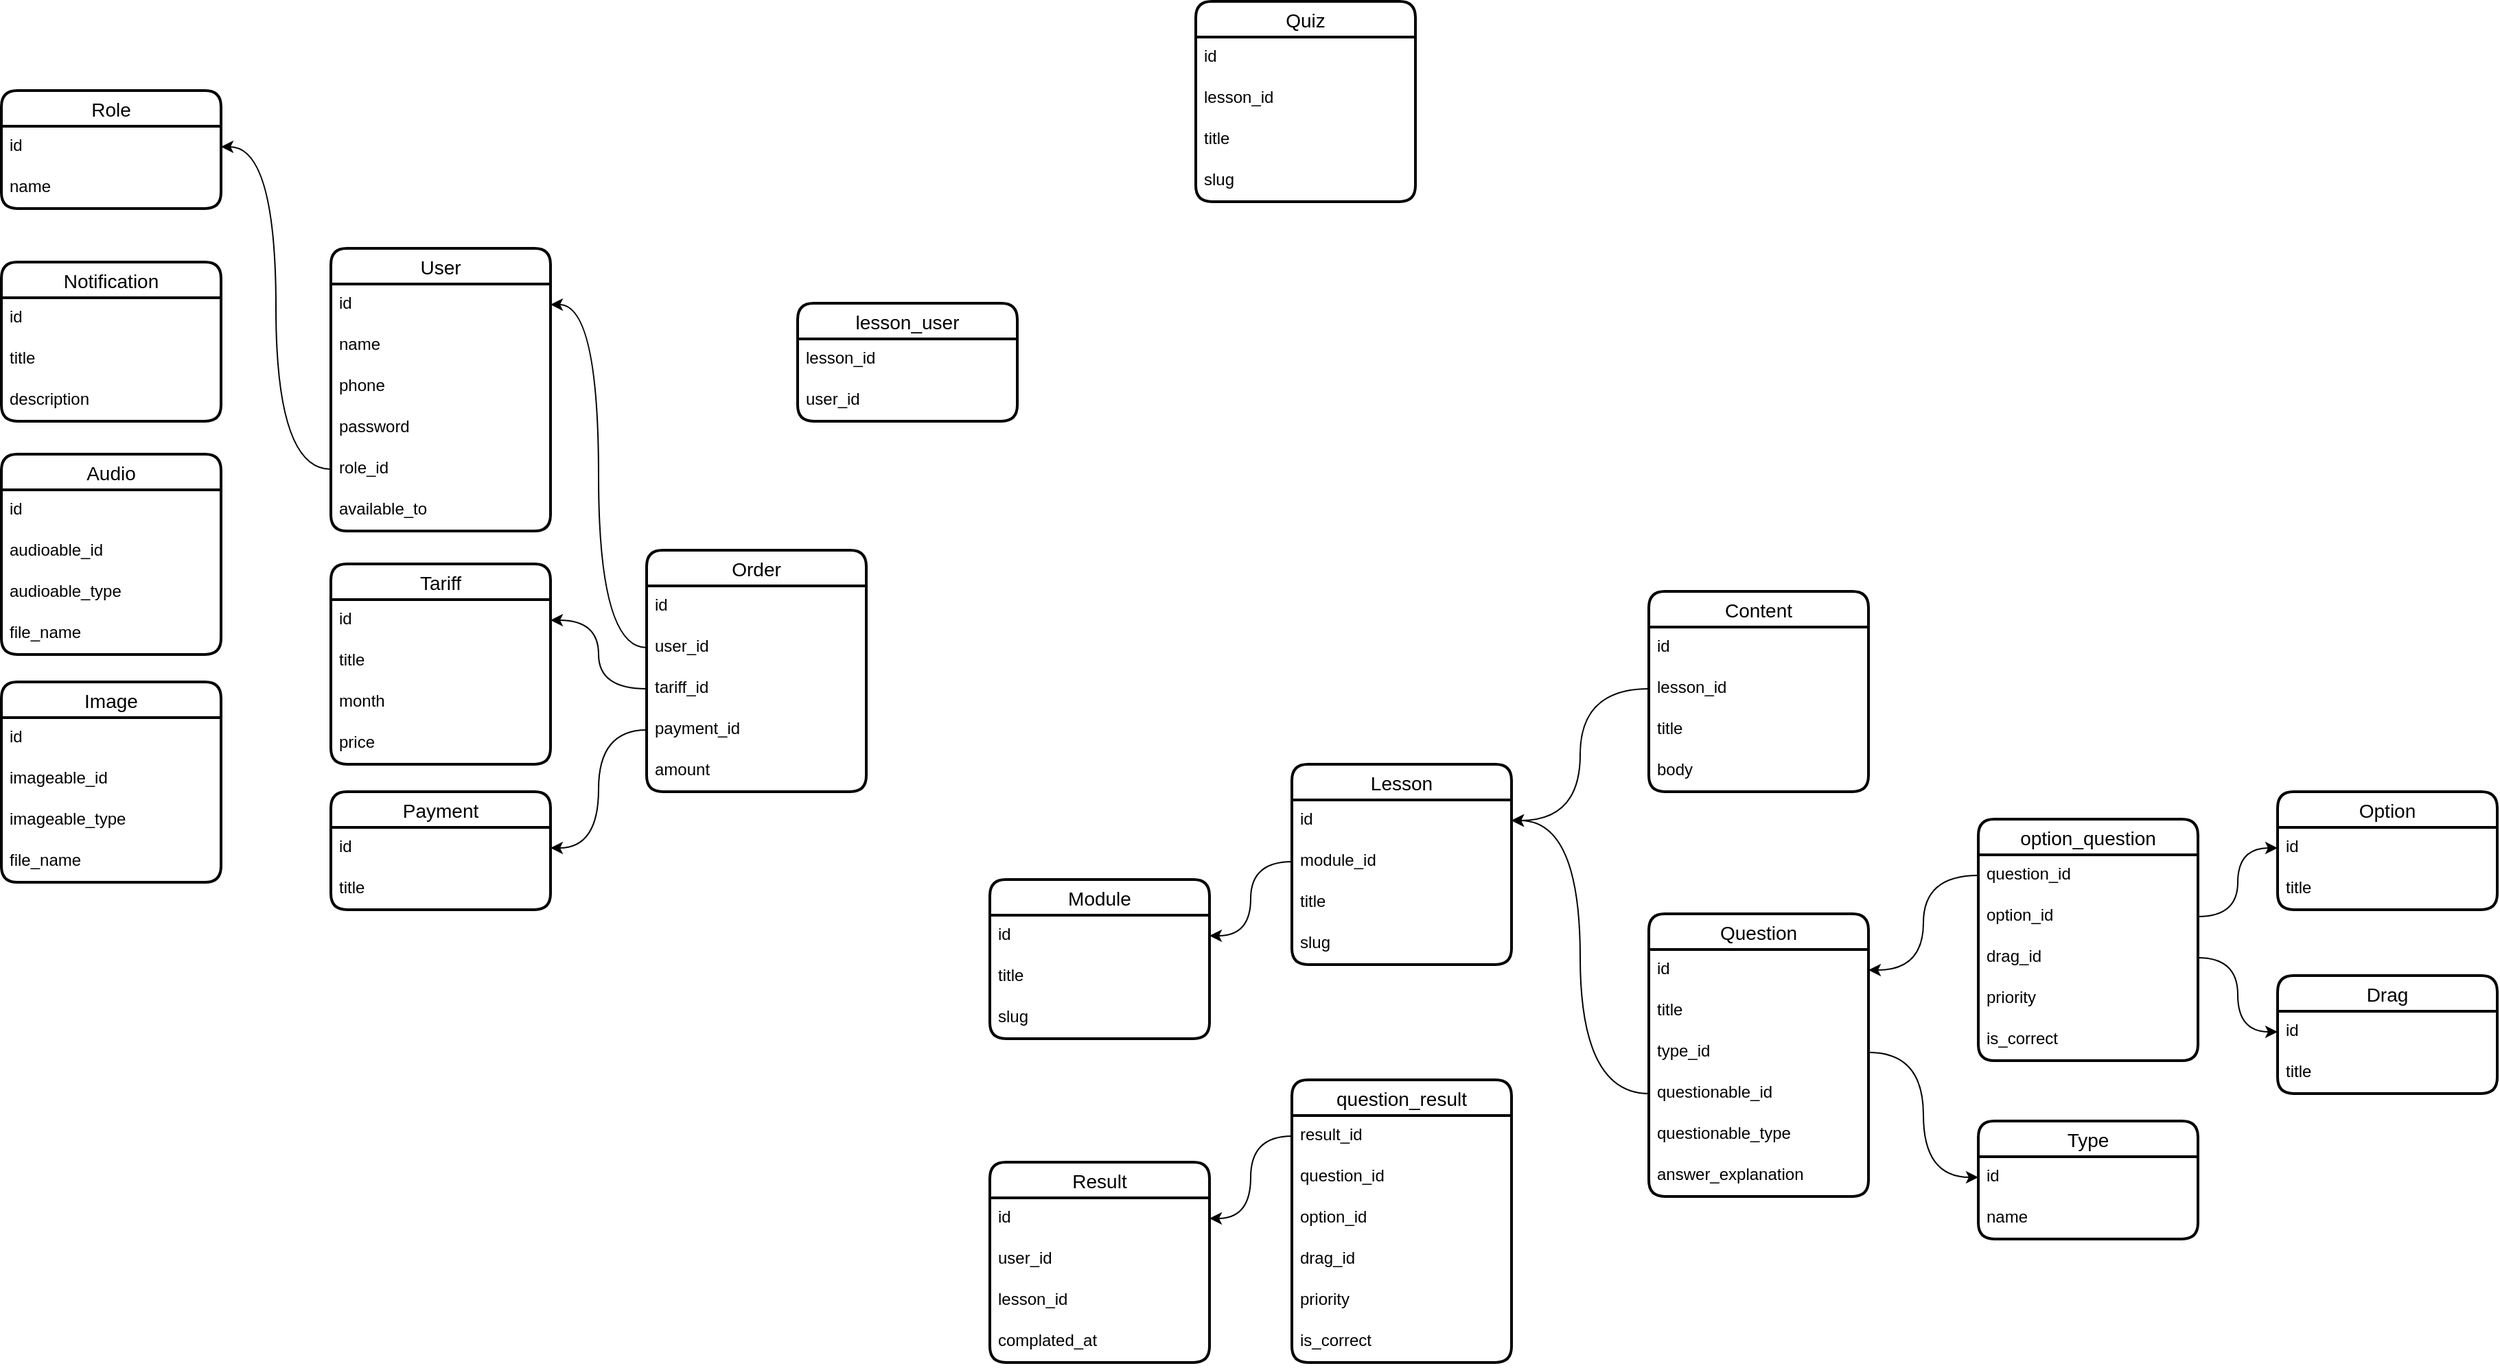 <mxfile version="22.0.4" type="github">
  <diagram name="Страница — 1" id="l952tXTDJv2I5u81VP_P">
    <mxGraphModel dx="1793" dy="938" grid="1" gridSize="10" guides="1" tooltips="1" connect="1" arrows="1" fold="1" page="1" pageScale="1" pageWidth="827" pageHeight="1169" math="0" shadow="0">
      <root>
        <mxCell id="0" />
        <mxCell id="1" parent="0" />
        <mxCell id="5lU2MvCnA9rc4x8VBAlA-1" value="User" style="swimlane;fontStyle=0;childLayout=stackLayout;horizontal=1;startSize=26;horizontalStack=0;resizeParent=1;resizeParentMax=0;resizeLast=0;collapsible=1;marginBottom=0;align=center;fontSize=14;strokeWidth=2;rounded=1;shadow=0;glass=0;swimlaneLine=1;" parent="1" vertex="1">
          <mxGeometry x="290" y="220" width="160" height="206" as="geometry" />
        </mxCell>
        <mxCell id="5lU2MvCnA9rc4x8VBAlA-2" value="id" style="text;strokeColor=none;fillColor=none;spacingLeft=4;spacingRight=4;overflow=hidden;rotatable=0;points=[[0,0.5],[1,0.5]];portConstraint=eastwest;fontSize=12;whiteSpace=wrap;html=1;" parent="5lU2MvCnA9rc4x8VBAlA-1" vertex="1">
          <mxGeometry y="26" width="160" height="30" as="geometry" />
        </mxCell>
        <mxCell id="5lU2MvCnA9rc4x8VBAlA-3" value="name" style="text;strokeColor=none;fillColor=none;spacingLeft=4;spacingRight=4;overflow=hidden;rotatable=0;points=[[0,0.5],[1,0.5]];portConstraint=eastwest;fontSize=12;whiteSpace=wrap;html=1;" parent="5lU2MvCnA9rc4x8VBAlA-1" vertex="1">
          <mxGeometry y="56" width="160" height="30" as="geometry" />
        </mxCell>
        <mxCell id="5lU2MvCnA9rc4x8VBAlA-4" value="phone" style="text;strokeColor=none;fillColor=none;spacingLeft=4;spacingRight=4;overflow=hidden;rotatable=0;points=[[0,0.5],[1,0.5]];portConstraint=eastwest;fontSize=12;whiteSpace=wrap;html=1;" parent="5lU2MvCnA9rc4x8VBAlA-1" vertex="1">
          <mxGeometry y="86" width="160" height="30" as="geometry" />
        </mxCell>
        <mxCell id="5lU2MvCnA9rc4x8VBAlA-5" value="password" style="text;strokeColor=none;fillColor=none;spacingLeft=4;spacingRight=4;overflow=hidden;rotatable=0;points=[[0,0.5],[1,0.5]];portConstraint=eastwest;fontSize=12;whiteSpace=wrap;html=1;" parent="5lU2MvCnA9rc4x8VBAlA-1" vertex="1">
          <mxGeometry y="116" width="160" height="30" as="geometry" />
        </mxCell>
        <mxCell id="VG2_tzrguG1U2oGE5e1O-6" value="role_id" style="text;strokeColor=none;fillColor=none;spacingLeft=4;spacingRight=4;overflow=hidden;rotatable=0;points=[[0,0.5],[1,0.5]];portConstraint=eastwest;fontSize=12;whiteSpace=wrap;html=1;" parent="5lU2MvCnA9rc4x8VBAlA-1" vertex="1">
          <mxGeometry y="146" width="160" height="30" as="geometry" />
        </mxCell>
        <mxCell id="VG2_tzrguG1U2oGE5e1O-20" value="available_to" style="text;strokeColor=none;fillColor=none;spacingLeft=4;spacingRight=4;overflow=hidden;rotatable=0;points=[[0,0.5],[1,0.5]];portConstraint=eastwest;fontSize=12;whiteSpace=wrap;html=1;" parent="5lU2MvCnA9rc4x8VBAlA-1" vertex="1">
          <mxGeometry y="176" width="160" height="30" as="geometry" />
        </mxCell>
        <mxCell id="5lU2MvCnA9rc4x8VBAlA-16" value="Question" style="swimlane;fontStyle=0;childLayout=stackLayout;horizontal=1;startSize=26;horizontalStack=0;resizeParent=1;resizeParentMax=0;resizeLast=0;collapsible=1;marginBottom=0;align=center;fontSize=14;strokeWidth=2;rounded=1;shadow=0;glass=0;swimlaneLine=1;" parent="1" vertex="1">
          <mxGeometry x="1250" y="705" width="160" height="206" as="geometry" />
        </mxCell>
        <mxCell id="5lU2MvCnA9rc4x8VBAlA-17" value="id" style="text;strokeColor=none;fillColor=none;spacingLeft=4;spacingRight=4;overflow=hidden;rotatable=0;points=[[0,0.5],[1,0.5]];portConstraint=eastwest;fontSize=12;whiteSpace=wrap;html=1;" parent="5lU2MvCnA9rc4x8VBAlA-16" vertex="1">
          <mxGeometry y="26" width="160" height="30" as="geometry" />
        </mxCell>
        <mxCell id="5lU2MvCnA9rc4x8VBAlA-18" value="title" style="text;strokeColor=none;fillColor=none;spacingLeft=4;spacingRight=4;overflow=hidden;rotatable=0;points=[[0,0.5],[1,0.5]];portConstraint=eastwest;fontSize=12;whiteSpace=wrap;html=1;" parent="5lU2MvCnA9rc4x8VBAlA-16" vertex="1">
          <mxGeometry y="56" width="160" height="30" as="geometry" />
        </mxCell>
        <mxCell id="5lU2MvCnA9rc4x8VBAlA-31" value="type_id" style="text;strokeColor=none;fillColor=none;spacingLeft=4;spacingRight=4;overflow=hidden;rotatable=0;points=[[0,0.5],[1,0.5]];portConstraint=eastwest;fontSize=12;whiteSpace=wrap;html=1;" parent="5lU2MvCnA9rc4x8VBAlA-16" vertex="1">
          <mxGeometry y="86" width="160" height="30" as="geometry" />
        </mxCell>
        <mxCell id="fqlwbIrNDPJbpzX7PKJO-1" value="questionable_id" style="text;strokeColor=none;fillColor=none;spacingLeft=4;spacingRight=4;overflow=hidden;rotatable=0;points=[[0,0.5],[1,0.5]];portConstraint=eastwest;fontSize=12;whiteSpace=wrap;html=1;" parent="5lU2MvCnA9rc4x8VBAlA-16" vertex="1">
          <mxGeometry y="116" width="160" height="30" as="geometry" />
        </mxCell>
        <mxCell id="VG2_tzrguG1U2oGE5e1O-45" value="questionable_type" style="text;strokeColor=none;fillColor=none;spacingLeft=4;spacingRight=4;overflow=hidden;rotatable=0;points=[[0,0.5],[1,0.5]];portConstraint=eastwest;fontSize=12;whiteSpace=wrap;html=1;" parent="5lU2MvCnA9rc4x8VBAlA-16" vertex="1">
          <mxGeometry y="146" width="160" height="30" as="geometry" />
        </mxCell>
        <mxCell id="rMJ0Lwt7X8XauQgZ4FZR-1" value="answer_explanation" style="text;strokeColor=none;fillColor=none;spacingLeft=4;spacingRight=4;overflow=hidden;rotatable=0;points=[[0,0.5],[1,0.5]];portConstraint=eastwest;fontSize=12;whiteSpace=wrap;html=1;" parent="5lU2MvCnA9rc4x8VBAlA-16" vertex="1">
          <mxGeometry y="176" width="160" height="30" as="geometry" />
        </mxCell>
        <mxCell id="5lU2MvCnA9rc4x8VBAlA-22" value="Option" style="swimlane;fontStyle=0;childLayout=stackLayout;horizontal=1;startSize=26;horizontalStack=0;resizeParent=1;resizeParentMax=0;resizeLast=0;collapsible=1;marginBottom=0;align=center;fontSize=14;strokeWidth=2;rounded=1;shadow=0;glass=0;swimlaneLine=1;" parent="1" vertex="1">
          <mxGeometry x="1708" y="616" width="160" height="86" as="geometry" />
        </mxCell>
        <mxCell id="5lU2MvCnA9rc4x8VBAlA-23" value="id" style="text;strokeColor=none;fillColor=none;spacingLeft=4;spacingRight=4;overflow=hidden;rotatable=0;points=[[0,0.5],[1,0.5]];portConstraint=eastwest;fontSize=12;whiteSpace=wrap;html=1;" parent="5lU2MvCnA9rc4x8VBAlA-22" vertex="1">
          <mxGeometry y="26" width="160" height="30" as="geometry" />
        </mxCell>
        <mxCell id="5lU2MvCnA9rc4x8VBAlA-24" value="title" style="text;strokeColor=none;fillColor=none;spacingLeft=4;spacingRight=4;overflow=hidden;rotatable=0;points=[[0,0.5],[1,0.5]];portConstraint=eastwest;fontSize=12;whiteSpace=wrap;html=1;" parent="5lU2MvCnA9rc4x8VBAlA-22" vertex="1">
          <mxGeometry y="56" width="160" height="30" as="geometry" />
        </mxCell>
        <mxCell id="5lU2MvCnA9rc4x8VBAlA-25" value="option_question" style="swimlane;fontStyle=0;childLayout=stackLayout;horizontal=1;startSize=26;horizontalStack=0;resizeParent=1;resizeParentMax=0;resizeLast=0;collapsible=1;marginBottom=0;align=center;fontSize=14;strokeWidth=2;rounded=1;shadow=0;glass=0;swimlaneLine=1;" parent="1" vertex="1">
          <mxGeometry x="1490" y="636" width="160" height="176" as="geometry" />
        </mxCell>
        <mxCell id="5lU2MvCnA9rc4x8VBAlA-26" value="question_id" style="text;strokeColor=none;fillColor=none;spacingLeft=4;spacingRight=4;overflow=hidden;rotatable=0;points=[[0,0.5],[1,0.5]];portConstraint=eastwest;fontSize=12;whiteSpace=wrap;html=1;" parent="5lU2MvCnA9rc4x8VBAlA-25" vertex="1">
          <mxGeometry y="26" width="160" height="30" as="geometry" />
        </mxCell>
        <mxCell id="5lU2MvCnA9rc4x8VBAlA-27" value="option_id" style="text;strokeColor=none;fillColor=none;spacingLeft=4;spacingRight=4;overflow=hidden;rotatable=0;points=[[0,0.5],[1,0.5]];portConstraint=eastwest;fontSize=12;whiteSpace=wrap;html=1;" parent="5lU2MvCnA9rc4x8VBAlA-25" vertex="1">
          <mxGeometry y="56" width="160" height="30" as="geometry" />
        </mxCell>
        <mxCell id="5lU2MvCnA9rc4x8VBAlA-38" value="drag_id" style="text;strokeColor=none;fillColor=none;spacingLeft=4;spacingRight=4;overflow=hidden;rotatable=0;points=[[0,0.5],[1,0.5]];portConstraint=eastwest;fontSize=12;whiteSpace=wrap;html=1;" parent="5lU2MvCnA9rc4x8VBAlA-25" vertex="1">
          <mxGeometry y="86" width="160" height="30" as="geometry" />
        </mxCell>
        <mxCell id="5lU2MvCnA9rc4x8VBAlA-37" value="priority" style="text;strokeColor=none;fillColor=none;spacingLeft=4;spacingRight=4;overflow=hidden;rotatable=0;points=[[0,0.5],[1,0.5]];portConstraint=eastwest;fontSize=12;whiteSpace=wrap;html=1;" parent="5lU2MvCnA9rc4x8VBAlA-25" vertex="1">
          <mxGeometry y="116" width="160" height="30" as="geometry" />
        </mxCell>
        <mxCell id="5lU2MvCnA9rc4x8VBAlA-28" value="is_correct" style="text;strokeColor=none;fillColor=none;spacingLeft=4;spacingRight=4;overflow=hidden;rotatable=0;points=[[0,0.5],[1,0.5]];portConstraint=eastwest;fontSize=12;whiteSpace=wrap;html=1;" parent="5lU2MvCnA9rc4x8VBAlA-25" vertex="1">
          <mxGeometry y="146" width="160" height="30" as="geometry" />
        </mxCell>
        <mxCell id="5lU2MvCnA9rc4x8VBAlA-29" style="edgeStyle=orthogonalEdgeStyle;rounded=0;orthogonalLoop=1;jettySize=auto;html=1;entryX=1;entryY=0.5;entryDx=0;entryDy=0;curved=1;" parent="1" source="5lU2MvCnA9rc4x8VBAlA-26" target="5lU2MvCnA9rc4x8VBAlA-17" edge="1">
          <mxGeometry relative="1" as="geometry" />
        </mxCell>
        <mxCell id="5lU2MvCnA9rc4x8VBAlA-30" style="edgeStyle=orthogonalEdgeStyle;rounded=0;orthogonalLoop=1;jettySize=auto;html=1;entryX=0;entryY=0.5;entryDx=0;entryDy=0;curved=1;" parent="1" source="5lU2MvCnA9rc4x8VBAlA-27" target="5lU2MvCnA9rc4x8VBAlA-23" edge="1">
          <mxGeometry relative="1" as="geometry" />
        </mxCell>
        <mxCell id="5lU2MvCnA9rc4x8VBAlA-32" value="Type" style="swimlane;fontStyle=0;childLayout=stackLayout;horizontal=1;startSize=26;horizontalStack=0;resizeParent=1;resizeParentMax=0;resizeLast=0;collapsible=1;marginBottom=0;align=center;fontSize=14;strokeWidth=2;rounded=1;shadow=0;glass=0;swimlaneLine=1;" parent="1" vertex="1">
          <mxGeometry x="1490" y="856" width="160" height="86" as="geometry" />
        </mxCell>
        <mxCell id="5lU2MvCnA9rc4x8VBAlA-33" value="id" style="text;strokeColor=none;fillColor=none;spacingLeft=4;spacingRight=4;overflow=hidden;rotatable=0;points=[[0,0.5],[1,0.5]];portConstraint=eastwest;fontSize=12;whiteSpace=wrap;html=1;" parent="5lU2MvCnA9rc4x8VBAlA-32" vertex="1">
          <mxGeometry y="26" width="160" height="30" as="geometry" />
        </mxCell>
        <mxCell id="5lU2MvCnA9rc4x8VBAlA-34" value="name" style="text;strokeColor=none;fillColor=none;spacingLeft=4;spacingRight=4;overflow=hidden;rotatable=0;points=[[0,0.5],[1,0.5]];portConstraint=eastwest;fontSize=12;whiteSpace=wrap;html=1;" parent="5lU2MvCnA9rc4x8VBAlA-32" vertex="1">
          <mxGeometry y="56" width="160" height="30" as="geometry" />
        </mxCell>
        <mxCell id="5lU2MvCnA9rc4x8VBAlA-48" value="Drag" style="swimlane;fontStyle=0;childLayout=stackLayout;horizontal=1;startSize=26;horizontalStack=0;resizeParent=1;resizeParentMax=0;resizeLast=0;collapsible=1;marginBottom=0;align=center;fontSize=14;strokeWidth=2;rounded=1;shadow=0;glass=0;swimlaneLine=1;" parent="1" vertex="1">
          <mxGeometry x="1708" y="750" width="160" height="86" as="geometry" />
        </mxCell>
        <mxCell id="5lU2MvCnA9rc4x8VBAlA-49" value="id" style="text;strokeColor=none;fillColor=none;spacingLeft=4;spacingRight=4;overflow=hidden;rotatable=0;points=[[0,0.5],[1,0.5]];portConstraint=eastwest;fontSize=12;whiteSpace=wrap;html=1;" parent="5lU2MvCnA9rc4x8VBAlA-48" vertex="1">
          <mxGeometry y="26" width="160" height="30" as="geometry" />
        </mxCell>
        <mxCell id="5lU2MvCnA9rc4x8VBAlA-50" value="title" style="text;strokeColor=none;fillColor=none;spacingLeft=4;spacingRight=4;overflow=hidden;rotatable=0;points=[[0,0.5],[1,0.5]];portConstraint=eastwest;fontSize=12;whiteSpace=wrap;html=1;" parent="5lU2MvCnA9rc4x8VBAlA-48" vertex="1">
          <mxGeometry y="56" width="160" height="30" as="geometry" />
        </mxCell>
        <mxCell id="5lU2MvCnA9rc4x8VBAlA-52" style="edgeStyle=orthogonalEdgeStyle;rounded=0;orthogonalLoop=1;jettySize=auto;html=1;entryX=0;entryY=0.5;entryDx=0;entryDy=0;curved=1;" parent="1" source="5lU2MvCnA9rc4x8VBAlA-38" target="5lU2MvCnA9rc4x8VBAlA-49" edge="1">
          <mxGeometry relative="1" as="geometry" />
        </mxCell>
        <mxCell id="5lU2MvCnA9rc4x8VBAlA-53" value="Audio" style="swimlane;fontStyle=0;childLayout=stackLayout;horizontal=1;startSize=26;horizontalStack=0;resizeParent=1;resizeParentMax=0;resizeLast=0;collapsible=1;marginBottom=0;align=center;fontSize=14;strokeWidth=2;rounded=1;shadow=0;glass=0;swimlaneLine=1;" parent="1" vertex="1">
          <mxGeometry x="50" y="370" width="160" height="146" as="geometry" />
        </mxCell>
        <mxCell id="5lU2MvCnA9rc4x8VBAlA-54" value="id" style="text;strokeColor=none;fillColor=none;spacingLeft=4;spacingRight=4;overflow=hidden;rotatable=0;points=[[0,0.5],[1,0.5]];portConstraint=eastwest;fontSize=12;whiteSpace=wrap;html=1;" parent="5lU2MvCnA9rc4x8VBAlA-53" vertex="1">
          <mxGeometry y="26" width="160" height="30" as="geometry" />
        </mxCell>
        <mxCell id="5lU2MvCnA9rc4x8VBAlA-55" value="audioable_id" style="text;strokeColor=none;fillColor=none;spacingLeft=4;spacingRight=4;overflow=hidden;rotatable=0;points=[[0,0.5],[1,0.5]];portConstraint=eastwest;fontSize=12;whiteSpace=wrap;html=1;" parent="5lU2MvCnA9rc4x8VBAlA-53" vertex="1">
          <mxGeometry y="56" width="160" height="30" as="geometry" />
        </mxCell>
        <mxCell id="5lU2MvCnA9rc4x8VBAlA-56" value="audioable_type" style="text;strokeColor=none;fillColor=none;spacingLeft=4;spacingRight=4;overflow=hidden;rotatable=0;points=[[0,0.5],[1,0.5]];portConstraint=eastwest;fontSize=12;whiteSpace=wrap;html=1;" parent="5lU2MvCnA9rc4x8VBAlA-53" vertex="1">
          <mxGeometry y="86" width="160" height="30" as="geometry" />
        </mxCell>
        <mxCell id="5lU2MvCnA9rc4x8VBAlA-57" value="file_name" style="text;strokeColor=none;fillColor=none;spacingLeft=4;spacingRight=4;overflow=hidden;rotatable=0;points=[[0,0.5],[1,0.5]];portConstraint=eastwest;fontSize=12;whiteSpace=wrap;html=1;" parent="5lU2MvCnA9rc4x8VBAlA-53" vertex="1">
          <mxGeometry y="116" width="160" height="30" as="geometry" />
        </mxCell>
        <mxCell id="cyeEAOcGzKLk-wOIlBgN-1" value="Image" style="swimlane;fontStyle=0;childLayout=stackLayout;horizontal=1;startSize=26;horizontalStack=0;resizeParent=1;resizeParentMax=0;resizeLast=0;collapsible=1;marginBottom=0;align=center;fontSize=14;strokeWidth=2;rounded=1;shadow=0;glass=0;swimlaneLine=1;" parent="1" vertex="1">
          <mxGeometry x="50" y="536" width="160" height="146" as="geometry" />
        </mxCell>
        <mxCell id="cyeEAOcGzKLk-wOIlBgN-2" value="id" style="text;strokeColor=none;fillColor=none;spacingLeft=4;spacingRight=4;overflow=hidden;rotatable=0;points=[[0,0.5],[1,0.5]];portConstraint=eastwest;fontSize=12;whiteSpace=wrap;html=1;" parent="cyeEAOcGzKLk-wOIlBgN-1" vertex="1">
          <mxGeometry y="26" width="160" height="30" as="geometry" />
        </mxCell>
        <mxCell id="cyeEAOcGzKLk-wOIlBgN-3" value="imageable_id" style="text;strokeColor=none;fillColor=none;spacingLeft=4;spacingRight=4;overflow=hidden;rotatable=0;points=[[0,0.5],[1,0.5]];portConstraint=eastwest;fontSize=12;whiteSpace=wrap;html=1;" parent="cyeEAOcGzKLk-wOIlBgN-1" vertex="1">
          <mxGeometry y="56" width="160" height="30" as="geometry" />
        </mxCell>
        <mxCell id="cyeEAOcGzKLk-wOIlBgN-4" value="imageable_type" style="text;strokeColor=none;fillColor=none;spacingLeft=4;spacingRight=4;overflow=hidden;rotatable=0;points=[[0,0.5],[1,0.5]];portConstraint=eastwest;fontSize=12;whiteSpace=wrap;html=1;" parent="cyeEAOcGzKLk-wOIlBgN-1" vertex="1">
          <mxGeometry y="86" width="160" height="30" as="geometry" />
        </mxCell>
        <mxCell id="cyeEAOcGzKLk-wOIlBgN-5" value="file_name" style="text;strokeColor=none;fillColor=none;spacingLeft=4;spacingRight=4;overflow=hidden;rotatable=0;points=[[0,0.5],[1,0.5]];portConstraint=eastwest;fontSize=12;whiteSpace=wrap;html=1;" parent="cyeEAOcGzKLk-wOIlBgN-1" vertex="1">
          <mxGeometry y="116" width="160" height="30" as="geometry" />
        </mxCell>
        <mxCell id="cyeEAOcGzKLk-wOIlBgN-6" value="Module" style="swimlane;fontStyle=0;childLayout=stackLayout;horizontal=1;startSize=26;horizontalStack=0;resizeParent=1;resizeParentMax=0;resizeLast=0;collapsible=1;marginBottom=0;align=center;fontSize=14;strokeWidth=2;rounded=1;shadow=0;glass=0;swimlaneLine=1;" parent="1" vertex="1">
          <mxGeometry x="770" y="680" width="160" height="116" as="geometry" />
        </mxCell>
        <mxCell id="cyeEAOcGzKLk-wOIlBgN-7" value="id" style="text;strokeColor=none;fillColor=none;spacingLeft=4;spacingRight=4;overflow=hidden;rotatable=0;points=[[0,0.5],[1,0.5]];portConstraint=eastwest;fontSize=12;whiteSpace=wrap;html=1;" parent="cyeEAOcGzKLk-wOIlBgN-6" vertex="1">
          <mxGeometry y="26" width="160" height="30" as="geometry" />
        </mxCell>
        <mxCell id="cyeEAOcGzKLk-wOIlBgN-8" value="title" style="text;strokeColor=none;fillColor=none;spacingLeft=4;spacingRight=4;overflow=hidden;rotatable=0;points=[[0,0.5],[1,0.5]];portConstraint=eastwest;fontSize=12;whiteSpace=wrap;html=1;" parent="cyeEAOcGzKLk-wOIlBgN-6" vertex="1">
          <mxGeometry y="56" width="160" height="30" as="geometry" />
        </mxCell>
        <mxCell id="VG2_tzrguG1U2oGE5e1O-3" value="slug" style="text;strokeColor=none;fillColor=none;spacingLeft=4;spacingRight=4;overflow=hidden;rotatable=0;points=[[0,0.5],[1,0.5]];portConstraint=eastwest;fontSize=12;whiteSpace=wrap;html=1;" parent="cyeEAOcGzKLk-wOIlBgN-6" vertex="1">
          <mxGeometry y="86" width="160" height="30" as="geometry" />
        </mxCell>
        <mxCell id="cyeEAOcGzKLk-wOIlBgN-17" value="Lesson" style="swimlane;fontStyle=0;childLayout=stackLayout;horizontal=1;startSize=26;horizontalStack=0;resizeParent=1;resizeParentMax=0;resizeLast=0;collapsible=1;marginBottom=0;align=center;fontSize=14;strokeWidth=2;rounded=1;shadow=0;glass=0;swimlaneLine=1;" parent="1" vertex="1">
          <mxGeometry x="990" y="596" width="160" height="146" as="geometry" />
        </mxCell>
        <mxCell id="cyeEAOcGzKLk-wOIlBgN-18" value="id" style="text;strokeColor=none;fillColor=none;spacingLeft=4;spacingRight=4;overflow=hidden;rotatable=0;points=[[0,0.5],[1,0.5]];portConstraint=eastwest;fontSize=12;whiteSpace=wrap;html=1;" parent="cyeEAOcGzKLk-wOIlBgN-17" vertex="1">
          <mxGeometry y="26" width="160" height="30" as="geometry" />
        </mxCell>
        <mxCell id="VG2_tzrguG1U2oGE5e1O-36" value="module_id" style="text;strokeColor=none;fillColor=none;spacingLeft=4;spacingRight=4;overflow=hidden;rotatable=0;points=[[0,0.5],[1,0.5]];portConstraint=eastwest;fontSize=12;whiteSpace=wrap;html=1;" parent="cyeEAOcGzKLk-wOIlBgN-17" vertex="1">
          <mxGeometry y="56" width="160" height="30" as="geometry" />
        </mxCell>
        <mxCell id="cyeEAOcGzKLk-wOIlBgN-20" value="title" style="text;strokeColor=none;fillColor=none;spacingLeft=4;spacingRight=4;overflow=hidden;rotatable=0;points=[[0,0.5],[1,0.5]];portConstraint=eastwest;fontSize=12;whiteSpace=wrap;html=1;" parent="cyeEAOcGzKLk-wOIlBgN-17" vertex="1">
          <mxGeometry y="86" width="160" height="30" as="geometry" />
        </mxCell>
        <mxCell id="VG2_tzrguG1U2oGE5e1O-5" value="slug" style="text;strokeColor=none;fillColor=none;spacingLeft=4;spacingRight=4;overflow=hidden;rotatable=0;points=[[0,0.5],[1,0.5]];portConstraint=eastwest;fontSize=12;whiteSpace=wrap;html=1;" parent="cyeEAOcGzKLk-wOIlBgN-17" vertex="1">
          <mxGeometry y="116" width="160" height="30" as="geometry" />
        </mxCell>
        <mxCell id="cyeEAOcGzKLk-wOIlBgN-28" value="Content" style="swimlane;fontStyle=0;childLayout=stackLayout;horizontal=1;startSize=26;horizontalStack=0;resizeParent=1;resizeParentMax=0;resizeLast=0;collapsible=1;marginBottom=0;align=center;fontSize=14;strokeWidth=2;rounded=1;shadow=0;glass=0;swimlaneLine=1;" parent="1" vertex="1">
          <mxGeometry x="1250" y="470" width="160" height="146" as="geometry" />
        </mxCell>
        <mxCell id="cyeEAOcGzKLk-wOIlBgN-29" value="id" style="text;strokeColor=none;fillColor=none;spacingLeft=4;spacingRight=4;overflow=hidden;rotatable=0;points=[[0,0.5],[1,0.5]];portConstraint=eastwest;fontSize=12;whiteSpace=wrap;html=1;" parent="cyeEAOcGzKLk-wOIlBgN-28" vertex="1">
          <mxGeometry y="26" width="160" height="30" as="geometry" />
        </mxCell>
        <mxCell id="cyeEAOcGzKLk-wOIlBgN-30" value="lesson_id" style="text;strokeColor=none;fillColor=none;spacingLeft=4;spacingRight=4;overflow=hidden;rotatable=0;points=[[0,0.5],[1,0.5]];portConstraint=eastwest;fontSize=12;whiteSpace=wrap;html=1;" parent="cyeEAOcGzKLk-wOIlBgN-28" vertex="1">
          <mxGeometry y="56" width="160" height="30" as="geometry" />
        </mxCell>
        <mxCell id="VG2_tzrguG1U2oGE5e1O-44" value="title" style="text;strokeColor=none;fillColor=none;spacingLeft=4;spacingRight=4;overflow=hidden;rotatable=0;points=[[0,0.5],[1,0.5]];portConstraint=eastwest;fontSize=12;whiteSpace=wrap;html=1;" parent="cyeEAOcGzKLk-wOIlBgN-28" vertex="1">
          <mxGeometry y="86" width="160" height="30" as="geometry" />
        </mxCell>
        <mxCell id="fqlwbIrNDPJbpzX7PKJO-4" value="body" style="text;strokeColor=none;fillColor=none;spacingLeft=4;spacingRight=4;overflow=hidden;rotatable=0;points=[[0,0.5],[1,0.5]];portConstraint=eastwest;fontSize=12;whiteSpace=wrap;html=1;" parent="cyeEAOcGzKLk-wOIlBgN-28" vertex="1">
          <mxGeometry y="116" width="160" height="30" as="geometry" />
        </mxCell>
        <mxCell id="cyeEAOcGzKLk-wOIlBgN-31" style="edgeStyle=orthogonalEdgeStyle;rounded=0;orthogonalLoop=1;jettySize=auto;html=1;entryX=1;entryY=0.5;entryDx=0;entryDy=0;curved=1;" parent="1" source="cyeEAOcGzKLk-wOIlBgN-30" target="cyeEAOcGzKLk-wOIlBgN-18" edge="1">
          <mxGeometry relative="1" as="geometry" />
        </mxCell>
        <mxCell id="cyeEAOcGzKLk-wOIlBgN-32" value="Result" style="swimlane;fontStyle=0;childLayout=stackLayout;horizontal=1;startSize=26;horizontalStack=0;resizeParent=1;resizeParentMax=0;resizeLast=0;collapsible=1;marginBottom=0;align=center;fontSize=14;strokeWidth=2;rounded=1;shadow=0;glass=0;swimlaneLine=1;" parent="1" vertex="1">
          <mxGeometry x="770" y="886" width="160" height="146" as="geometry" />
        </mxCell>
        <mxCell id="cyeEAOcGzKLk-wOIlBgN-33" value="id" style="text;strokeColor=none;fillColor=none;spacingLeft=4;spacingRight=4;overflow=hidden;rotatable=0;points=[[0,0.5],[1,0.5]];portConstraint=eastwest;fontSize=12;whiteSpace=wrap;html=1;" parent="cyeEAOcGzKLk-wOIlBgN-32" vertex="1">
          <mxGeometry y="26" width="160" height="30" as="geometry" />
        </mxCell>
        <mxCell id="cyeEAOcGzKLk-wOIlBgN-34" value="user_id" style="text;strokeColor=none;fillColor=none;spacingLeft=4;spacingRight=4;overflow=hidden;rotatable=0;points=[[0,0.5],[1,0.5]];portConstraint=eastwest;fontSize=12;whiteSpace=wrap;html=1;" parent="cyeEAOcGzKLk-wOIlBgN-32" vertex="1">
          <mxGeometry y="56" width="160" height="30" as="geometry" />
        </mxCell>
        <mxCell id="cyeEAOcGzKLk-wOIlBgN-35" value="lesson_id" style="text;strokeColor=none;fillColor=none;spacingLeft=4;spacingRight=4;overflow=hidden;rotatable=0;points=[[0,0.5],[1,0.5]];portConstraint=eastwest;fontSize=12;whiteSpace=wrap;html=1;" parent="cyeEAOcGzKLk-wOIlBgN-32" vertex="1">
          <mxGeometry y="86" width="160" height="30" as="geometry" />
        </mxCell>
        <mxCell id="VG2_tzrguG1U2oGE5e1O-2" value="complated_at" style="text;strokeColor=none;fillColor=none;spacingLeft=4;spacingRight=4;overflow=hidden;rotatable=0;points=[[0,0.5],[1,0.5]];portConstraint=eastwest;fontSize=12;whiteSpace=wrap;html=1;" parent="cyeEAOcGzKLk-wOIlBgN-32" vertex="1">
          <mxGeometry y="116" width="160" height="30" as="geometry" />
        </mxCell>
        <mxCell id="cyeEAOcGzKLk-wOIlBgN-38" value="question_result" style="swimlane;fontStyle=0;childLayout=stackLayout;horizontal=1;startSize=26;horizontalStack=0;resizeParent=1;resizeParentMax=0;resizeLast=0;collapsible=1;marginBottom=0;align=center;fontSize=14;strokeWidth=2;rounded=1;shadow=0;glass=0;swimlaneLine=1;" parent="1" vertex="1">
          <mxGeometry x="990" y="826" width="160" height="206" as="geometry" />
        </mxCell>
        <mxCell id="cyeEAOcGzKLk-wOIlBgN-40" value="result_id" style="text;strokeColor=none;fillColor=none;spacingLeft=4;spacingRight=4;overflow=hidden;rotatable=0;points=[[0,0.5],[1,0.5]];portConstraint=eastwest;fontSize=12;whiteSpace=wrap;html=1;" parent="cyeEAOcGzKLk-wOIlBgN-38" vertex="1">
          <mxGeometry y="26" width="160" height="30" as="geometry" />
        </mxCell>
        <mxCell id="cyeEAOcGzKLk-wOIlBgN-39" value="question_id" style="text;strokeColor=none;fillColor=none;spacingLeft=4;spacingRight=4;overflow=hidden;rotatable=0;points=[[0,0.5],[1,0.5]];portConstraint=eastwest;fontSize=12;whiteSpace=wrap;html=1;" parent="cyeEAOcGzKLk-wOIlBgN-38" vertex="1">
          <mxGeometry y="56" width="160" height="30" as="geometry" />
        </mxCell>
        <mxCell id="cyeEAOcGzKLk-wOIlBgN-42" value="option_id" style="text;strokeColor=none;fillColor=none;spacingLeft=4;spacingRight=4;overflow=hidden;rotatable=0;points=[[0,0.5],[1,0.5]];portConstraint=eastwest;fontSize=12;whiteSpace=wrap;html=1;" parent="cyeEAOcGzKLk-wOIlBgN-38" vertex="1">
          <mxGeometry y="86" width="160" height="30" as="geometry" />
        </mxCell>
        <mxCell id="cyeEAOcGzKLk-wOIlBgN-43" value="drag_id" style="text;strokeColor=none;fillColor=none;spacingLeft=4;spacingRight=4;overflow=hidden;rotatable=0;points=[[0,0.5],[1,0.5]];portConstraint=eastwest;fontSize=12;whiteSpace=wrap;html=1;" parent="cyeEAOcGzKLk-wOIlBgN-38" vertex="1">
          <mxGeometry y="116" width="160" height="30" as="geometry" />
        </mxCell>
        <mxCell id="cyeEAOcGzKLk-wOIlBgN-44" value="priority" style="text;strokeColor=none;fillColor=none;spacingLeft=4;spacingRight=4;overflow=hidden;rotatable=0;points=[[0,0.5],[1,0.5]];portConstraint=eastwest;fontSize=12;whiteSpace=wrap;html=1;" parent="cyeEAOcGzKLk-wOIlBgN-38" vertex="1">
          <mxGeometry y="146" width="160" height="30" as="geometry" />
        </mxCell>
        <mxCell id="cyeEAOcGzKLk-wOIlBgN-45" value="is_correct" style="text;strokeColor=none;fillColor=none;spacingLeft=4;spacingRight=4;overflow=hidden;rotatable=0;points=[[0,0.5],[1,0.5]];portConstraint=eastwest;fontSize=12;whiteSpace=wrap;html=1;" parent="cyeEAOcGzKLk-wOIlBgN-38" vertex="1">
          <mxGeometry y="176" width="160" height="30" as="geometry" />
        </mxCell>
        <mxCell id="cyeEAOcGzKLk-wOIlBgN-41" style="edgeStyle=orthogonalEdgeStyle;rounded=0;orthogonalLoop=1;jettySize=auto;html=1;entryX=1;entryY=0.5;entryDx=0;entryDy=0;curved=1;" parent="1" source="cyeEAOcGzKLk-wOIlBgN-40" target="cyeEAOcGzKLk-wOIlBgN-33" edge="1">
          <mxGeometry relative="1" as="geometry" />
        </mxCell>
        <mxCell id="cyeEAOcGzKLk-wOIlBgN-50" value="Tariff" style="swimlane;fontStyle=0;childLayout=stackLayout;horizontal=1;startSize=26;horizontalStack=0;resizeParent=1;resizeParentMax=0;resizeLast=0;collapsible=1;marginBottom=0;align=center;fontSize=14;strokeWidth=2;rounded=1;shadow=0;glass=0;swimlaneLine=1;" parent="1" vertex="1">
          <mxGeometry x="290" y="450" width="160" height="146" as="geometry" />
        </mxCell>
        <mxCell id="cyeEAOcGzKLk-wOIlBgN-51" value="id" style="text;strokeColor=none;fillColor=none;spacingLeft=4;spacingRight=4;overflow=hidden;rotatable=0;points=[[0,0.5],[1,0.5]];portConstraint=eastwest;fontSize=12;whiteSpace=wrap;html=1;" parent="cyeEAOcGzKLk-wOIlBgN-50" vertex="1">
          <mxGeometry y="26" width="160" height="30" as="geometry" />
        </mxCell>
        <mxCell id="cyeEAOcGzKLk-wOIlBgN-52" value="title" style="text;strokeColor=none;fillColor=none;spacingLeft=4;spacingRight=4;overflow=hidden;rotatable=0;points=[[0,0.5],[1,0.5]];portConstraint=eastwest;fontSize=12;whiteSpace=wrap;html=1;" parent="cyeEAOcGzKLk-wOIlBgN-50" vertex="1">
          <mxGeometry y="56" width="160" height="30" as="geometry" />
        </mxCell>
        <mxCell id="cyeEAOcGzKLk-wOIlBgN-56" value="month" style="text;strokeColor=none;fillColor=none;spacingLeft=4;spacingRight=4;overflow=hidden;rotatable=0;points=[[0,0.5],[1,0.5]];portConstraint=eastwest;fontSize=12;whiteSpace=wrap;html=1;" parent="cyeEAOcGzKLk-wOIlBgN-50" vertex="1">
          <mxGeometry y="86" width="160" height="30" as="geometry" />
        </mxCell>
        <mxCell id="cyeEAOcGzKLk-wOIlBgN-54" value="price" style="text;strokeColor=none;fillColor=none;spacingLeft=4;spacingRight=4;overflow=hidden;rotatable=0;points=[[0,0.5],[1,0.5]];portConstraint=eastwest;fontSize=12;whiteSpace=wrap;html=1;" parent="cyeEAOcGzKLk-wOIlBgN-50" vertex="1">
          <mxGeometry y="116" width="160" height="30" as="geometry" />
        </mxCell>
        <mxCell id="cyeEAOcGzKLk-wOIlBgN-57" value="Order" style="swimlane;fontStyle=0;childLayout=stackLayout;horizontal=1;startSize=26;horizontalStack=0;resizeParent=1;resizeParentMax=0;resizeLast=0;collapsible=1;marginBottom=0;align=center;fontSize=14;strokeWidth=2;rounded=1;shadow=0;glass=0;swimlaneLine=1;" parent="1" vertex="1">
          <mxGeometry x="520" y="440" width="160" height="176" as="geometry" />
        </mxCell>
        <mxCell id="cyeEAOcGzKLk-wOIlBgN-58" value="id" style="text;strokeColor=none;fillColor=none;spacingLeft=4;spacingRight=4;overflow=hidden;rotatable=0;points=[[0,0.5],[1,0.5]];portConstraint=eastwest;fontSize=12;whiteSpace=wrap;html=1;" parent="cyeEAOcGzKLk-wOIlBgN-57" vertex="1">
          <mxGeometry y="26" width="160" height="30" as="geometry" />
        </mxCell>
        <mxCell id="cyeEAOcGzKLk-wOIlBgN-59" value="user_id" style="text;strokeColor=none;fillColor=none;spacingLeft=4;spacingRight=4;overflow=hidden;rotatable=0;points=[[0,0.5],[1,0.5]];portConstraint=eastwest;fontSize=12;whiteSpace=wrap;html=1;" parent="cyeEAOcGzKLk-wOIlBgN-57" vertex="1">
          <mxGeometry y="56" width="160" height="30" as="geometry" />
        </mxCell>
        <mxCell id="cyeEAOcGzKLk-wOIlBgN-60" value="tariff_id" style="text;strokeColor=none;fillColor=none;spacingLeft=4;spacingRight=4;overflow=hidden;rotatable=0;points=[[0,0.5],[1,0.5]];portConstraint=eastwest;fontSize=12;whiteSpace=wrap;html=1;" parent="cyeEAOcGzKLk-wOIlBgN-57" vertex="1">
          <mxGeometry y="86" width="160" height="30" as="geometry" />
        </mxCell>
        <mxCell id="cyeEAOcGzKLk-wOIlBgN-72" value="payment_id" style="text;strokeColor=none;fillColor=none;spacingLeft=4;spacingRight=4;overflow=hidden;rotatable=0;points=[[0,0.5],[1,0.5]];portConstraint=eastwest;fontSize=12;whiteSpace=wrap;html=1;" parent="cyeEAOcGzKLk-wOIlBgN-57" vertex="1">
          <mxGeometry y="116" width="160" height="30" as="geometry" />
        </mxCell>
        <mxCell id="cyeEAOcGzKLk-wOIlBgN-61" value="amount" style="text;strokeColor=none;fillColor=none;spacingLeft=4;spacingRight=4;overflow=hidden;rotatable=0;points=[[0,0.5],[1,0.5]];portConstraint=eastwest;fontSize=12;whiteSpace=wrap;html=1;" parent="cyeEAOcGzKLk-wOIlBgN-57" vertex="1">
          <mxGeometry y="146" width="160" height="30" as="geometry" />
        </mxCell>
        <mxCell id="cyeEAOcGzKLk-wOIlBgN-67" value="Payment" style="swimlane;fontStyle=0;childLayout=stackLayout;horizontal=1;startSize=26;horizontalStack=0;resizeParent=1;resizeParentMax=0;resizeLast=0;collapsible=1;marginBottom=0;align=center;fontSize=14;strokeWidth=2;rounded=1;shadow=0;glass=0;swimlaneLine=1;" parent="1" vertex="1">
          <mxGeometry x="290" y="616" width="160" height="86" as="geometry" />
        </mxCell>
        <mxCell id="cyeEAOcGzKLk-wOIlBgN-68" value="id" style="text;strokeColor=none;fillColor=none;spacingLeft=4;spacingRight=4;overflow=hidden;rotatable=0;points=[[0,0.5],[1,0.5]];portConstraint=eastwest;fontSize=12;whiteSpace=wrap;html=1;" parent="cyeEAOcGzKLk-wOIlBgN-67" vertex="1">
          <mxGeometry y="26" width="160" height="30" as="geometry" />
        </mxCell>
        <mxCell id="cyeEAOcGzKLk-wOIlBgN-69" value="title" style="text;strokeColor=none;fillColor=none;spacingLeft=4;spacingRight=4;overflow=hidden;rotatable=0;points=[[0,0.5],[1,0.5]];portConstraint=eastwest;fontSize=12;whiteSpace=wrap;html=1;" parent="cyeEAOcGzKLk-wOIlBgN-67" vertex="1">
          <mxGeometry y="56" width="160" height="30" as="geometry" />
        </mxCell>
        <mxCell id="fqlwbIrNDPJbpzX7PKJO-3" style="edgeStyle=orthogonalEdgeStyle;rounded=0;orthogonalLoop=1;jettySize=auto;html=1;entryX=0;entryY=0.5;entryDx=0;entryDy=0;curved=1;" parent="1" source="5lU2MvCnA9rc4x8VBAlA-31" target="5lU2MvCnA9rc4x8VBAlA-33" edge="1">
          <mxGeometry relative="1" as="geometry" />
        </mxCell>
        <mxCell id="rMJ0Lwt7X8XauQgZ4FZR-4" style="edgeStyle=orthogonalEdgeStyle;rounded=0;orthogonalLoop=1;jettySize=auto;html=1;entryX=1;entryY=0.5;entryDx=0;entryDy=0;curved=1;" parent="1" source="cyeEAOcGzKLk-wOIlBgN-59" target="5lU2MvCnA9rc4x8VBAlA-2" edge="1">
          <mxGeometry relative="1" as="geometry" />
        </mxCell>
        <mxCell id="rMJ0Lwt7X8XauQgZ4FZR-5" style="edgeStyle=orthogonalEdgeStyle;rounded=0;orthogonalLoop=1;jettySize=auto;html=1;entryX=1;entryY=0.5;entryDx=0;entryDy=0;curved=1;" parent="1" source="cyeEAOcGzKLk-wOIlBgN-60" target="cyeEAOcGzKLk-wOIlBgN-51" edge="1">
          <mxGeometry relative="1" as="geometry" />
        </mxCell>
        <mxCell id="rMJ0Lwt7X8XauQgZ4FZR-6" style="edgeStyle=orthogonalEdgeStyle;rounded=0;orthogonalLoop=1;jettySize=auto;html=1;entryX=1;entryY=0.5;entryDx=0;entryDy=0;curved=1;" parent="1" source="cyeEAOcGzKLk-wOIlBgN-72" target="cyeEAOcGzKLk-wOIlBgN-68" edge="1">
          <mxGeometry relative="1" as="geometry" />
        </mxCell>
        <mxCell id="rMJ0Lwt7X8XauQgZ4FZR-7" value="Notification" style="swimlane;fontStyle=0;childLayout=stackLayout;horizontal=1;startSize=26;horizontalStack=0;resizeParent=1;resizeParentMax=0;resizeLast=0;collapsible=1;marginBottom=0;align=center;fontSize=14;strokeWidth=2;rounded=1;shadow=0;glass=0;swimlaneLine=1;" parent="1" vertex="1">
          <mxGeometry x="50" y="230" width="160" height="116" as="geometry" />
        </mxCell>
        <mxCell id="rMJ0Lwt7X8XauQgZ4FZR-8" value="id" style="text;strokeColor=none;fillColor=none;spacingLeft=4;spacingRight=4;overflow=hidden;rotatable=0;points=[[0,0.5],[1,0.5]];portConstraint=eastwest;fontSize=12;whiteSpace=wrap;html=1;" parent="rMJ0Lwt7X8XauQgZ4FZR-7" vertex="1">
          <mxGeometry y="26" width="160" height="30" as="geometry" />
        </mxCell>
        <mxCell id="rMJ0Lwt7X8XauQgZ4FZR-9" value="title" style="text;strokeColor=none;fillColor=none;spacingLeft=4;spacingRight=4;overflow=hidden;rotatable=0;points=[[0,0.5],[1,0.5]];portConstraint=eastwest;fontSize=12;whiteSpace=wrap;html=1;" parent="rMJ0Lwt7X8XauQgZ4FZR-7" vertex="1">
          <mxGeometry y="56" width="160" height="30" as="geometry" />
        </mxCell>
        <mxCell id="rMJ0Lwt7X8XauQgZ4FZR-10" value="description" style="text;strokeColor=none;fillColor=none;spacingLeft=4;spacingRight=4;overflow=hidden;rotatable=0;points=[[0,0.5],[1,0.5]];portConstraint=eastwest;fontSize=12;whiteSpace=wrap;html=1;" parent="rMJ0Lwt7X8XauQgZ4FZR-7" vertex="1">
          <mxGeometry y="86" width="160" height="30" as="geometry" />
        </mxCell>
        <mxCell id="VG2_tzrguG1U2oGE5e1O-7" value="Role" style="swimlane;fontStyle=0;childLayout=stackLayout;horizontal=1;startSize=26;horizontalStack=0;resizeParent=1;resizeParentMax=0;resizeLast=0;collapsible=1;marginBottom=0;align=center;fontSize=14;strokeWidth=2;rounded=1;shadow=0;glass=0;swimlaneLine=1;" parent="1" vertex="1">
          <mxGeometry x="50" y="105" width="160" height="86" as="geometry" />
        </mxCell>
        <mxCell id="VG2_tzrguG1U2oGE5e1O-8" value="id" style="text;strokeColor=none;fillColor=none;spacingLeft=4;spacingRight=4;overflow=hidden;rotatable=0;points=[[0,0.5],[1,0.5]];portConstraint=eastwest;fontSize=12;whiteSpace=wrap;html=1;" parent="VG2_tzrguG1U2oGE5e1O-7" vertex="1">
          <mxGeometry y="26" width="160" height="30" as="geometry" />
        </mxCell>
        <mxCell id="VG2_tzrguG1U2oGE5e1O-9" value="name" style="text;strokeColor=none;fillColor=none;spacingLeft=4;spacingRight=4;overflow=hidden;rotatable=0;points=[[0,0.5],[1,0.5]];portConstraint=eastwest;fontSize=12;whiteSpace=wrap;html=1;" parent="VG2_tzrguG1U2oGE5e1O-7" vertex="1">
          <mxGeometry y="56" width="160" height="30" as="geometry" />
        </mxCell>
        <mxCell id="VG2_tzrguG1U2oGE5e1O-13" style="edgeStyle=orthogonalEdgeStyle;rounded=0;orthogonalLoop=1;jettySize=auto;html=1;entryX=1;entryY=0.5;entryDx=0;entryDy=0;curved=1;" parent="1" source="VG2_tzrguG1U2oGE5e1O-6" target="VG2_tzrguG1U2oGE5e1O-8" edge="1">
          <mxGeometry relative="1" as="geometry" />
        </mxCell>
        <mxCell id="VG2_tzrguG1U2oGE5e1O-28" value="lesson_user" style="swimlane;fontStyle=0;childLayout=stackLayout;horizontal=1;startSize=26;horizontalStack=0;resizeParent=1;resizeParentMax=0;resizeLast=0;collapsible=1;marginBottom=0;align=center;fontSize=14;strokeWidth=2;rounded=1;shadow=0;glass=0;swimlaneLine=1;" parent="1" vertex="1">
          <mxGeometry x="630" y="260" width="160" height="86" as="geometry" />
        </mxCell>
        <mxCell id="VG2_tzrguG1U2oGE5e1O-29" value="lesson_id" style="text;strokeColor=none;fillColor=none;spacingLeft=4;spacingRight=4;overflow=hidden;rotatable=0;points=[[0,0.5],[1,0.5]];portConstraint=eastwest;fontSize=12;whiteSpace=wrap;html=1;" parent="VG2_tzrguG1U2oGE5e1O-28" vertex="1">
          <mxGeometry y="26" width="160" height="30" as="geometry" />
        </mxCell>
        <mxCell id="VG2_tzrguG1U2oGE5e1O-30" value="user_id" style="text;strokeColor=none;fillColor=none;spacingLeft=4;spacingRight=4;overflow=hidden;rotatable=0;points=[[0,0.5],[1,0.5]];portConstraint=eastwest;fontSize=12;whiteSpace=wrap;html=1;" parent="VG2_tzrguG1U2oGE5e1O-28" vertex="1">
          <mxGeometry y="56" width="160" height="30" as="geometry" />
        </mxCell>
        <mxCell id="VG2_tzrguG1U2oGE5e1O-37" style="edgeStyle=orthogonalEdgeStyle;rounded=0;orthogonalLoop=1;jettySize=auto;html=1;entryX=1;entryY=0.5;entryDx=0;entryDy=0;curved=1;" parent="1" source="VG2_tzrguG1U2oGE5e1O-36" target="cyeEAOcGzKLk-wOIlBgN-7" edge="1">
          <mxGeometry relative="1" as="geometry" />
        </mxCell>
        <mxCell id="VG2_tzrguG1U2oGE5e1O-46" value="Quiz" style="swimlane;fontStyle=0;childLayout=stackLayout;horizontal=1;startSize=26;horizontalStack=0;resizeParent=1;resizeParentMax=0;resizeLast=0;collapsible=1;marginBottom=0;align=center;fontSize=14;strokeWidth=2;rounded=1;shadow=0;glass=0;swimlaneLine=1;" parent="1" vertex="1">
          <mxGeometry x="920" y="40" width="160" height="146" as="geometry" />
        </mxCell>
        <mxCell id="VG2_tzrguG1U2oGE5e1O-47" value="id" style="text;strokeColor=none;fillColor=none;spacingLeft=4;spacingRight=4;overflow=hidden;rotatable=0;points=[[0,0.5],[1,0.5]];portConstraint=eastwest;fontSize=12;whiteSpace=wrap;html=1;" parent="VG2_tzrguG1U2oGE5e1O-46" vertex="1">
          <mxGeometry y="26" width="160" height="30" as="geometry" />
        </mxCell>
        <mxCell id="VG2_tzrguG1U2oGE5e1O-48" value="lesson_id" style="text;strokeColor=none;fillColor=none;spacingLeft=4;spacingRight=4;overflow=hidden;rotatable=0;points=[[0,0.5],[1,0.5]];portConstraint=eastwest;fontSize=12;whiteSpace=wrap;html=1;" parent="VG2_tzrguG1U2oGE5e1O-46" vertex="1">
          <mxGeometry y="56" width="160" height="30" as="geometry" />
        </mxCell>
        <mxCell id="VG2_tzrguG1U2oGE5e1O-49" value="title" style="text;strokeColor=none;fillColor=none;spacingLeft=4;spacingRight=4;overflow=hidden;rotatable=0;points=[[0,0.5],[1,0.5]];portConstraint=eastwest;fontSize=12;whiteSpace=wrap;html=1;" parent="VG2_tzrguG1U2oGE5e1O-46" vertex="1">
          <mxGeometry y="86" width="160" height="30" as="geometry" />
        </mxCell>
        <mxCell id="VG2_tzrguG1U2oGE5e1O-50" value="slug" style="text;strokeColor=none;fillColor=none;spacingLeft=4;spacingRight=4;overflow=hidden;rotatable=0;points=[[0,0.5],[1,0.5]];portConstraint=eastwest;fontSize=12;whiteSpace=wrap;html=1;" parent="VG2_tzrguG1U2oGE5e1O-46" vertex="1">
          <mxGeometry y="116" width="160" height="30" as="geometry" />
        </mxCell>
        <mxCell id="VG2_tzrguG1U2oGE5e1O-52" style="edgeStyle=orthogonalEdgeStyle;rounded=0;orthogonalLoop=1;jettySize=auto;html=1;entryX=1;entryY=0.5;entryDx=0;entryDy=0;curved=1;" parent="1" source="fqlwbIrNDPJbpzX7PKJO-1" target="cyeEAOcGzKLk-wOIlBgN-18" edge="1">
          <mxGeometry relative="1" as="geometry" />
        </mxCell>
      </root>
    </mxGraphModel>
  </diagram>
</mxfile>
